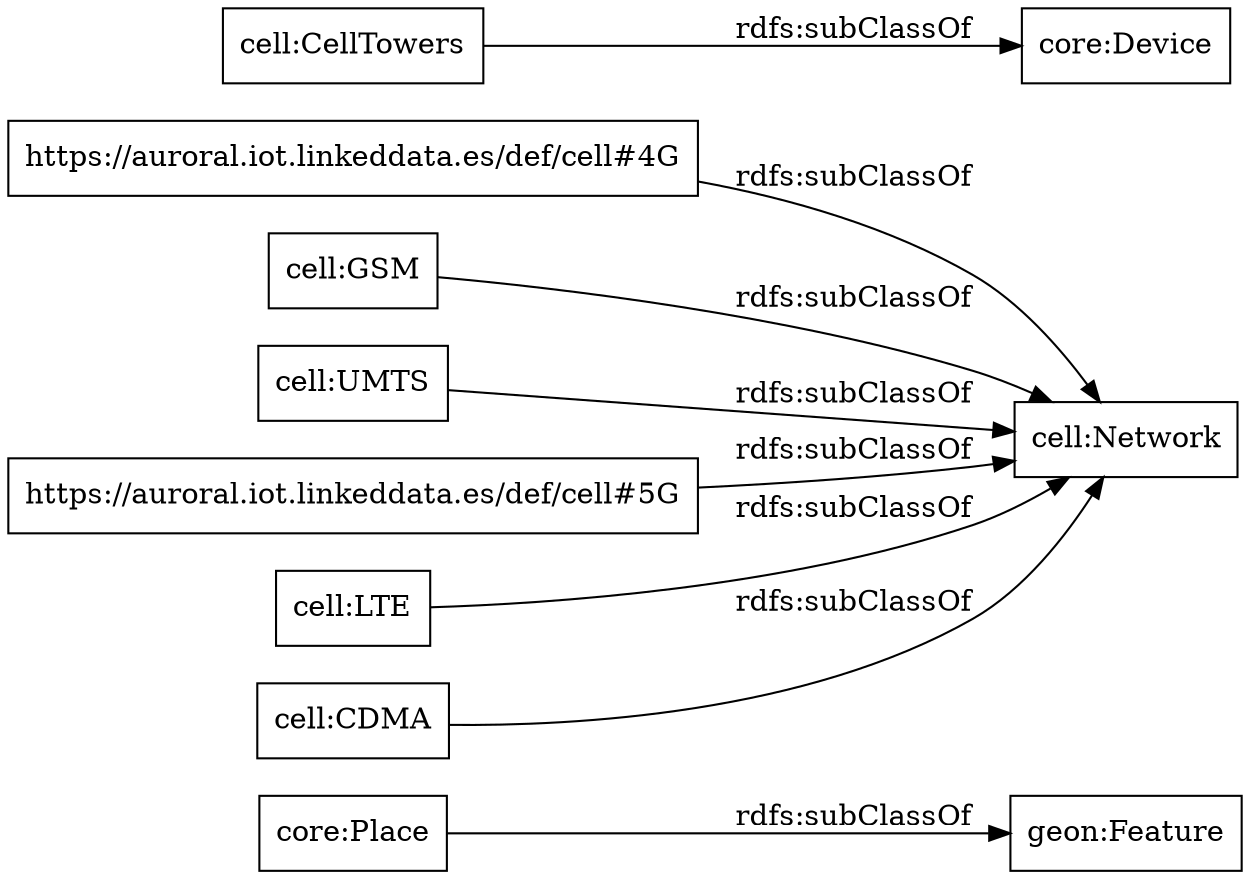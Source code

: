 digraph ar2dtool_diagram { 
rankdir=LR;
size="1000"
node [shape = rectangle, color="black"]; "core:Place" "https://auroral.iot.linkeddata.es/def/cell#4G" "cell:GSM" "cell:CellTowers" "cell:UMTS" "https://auroral.iot.linkeddata.es/def/cell#5G" "geon:Feature" "cell:Network" "cell:LTE" "cell:CDMA" "core:Device" ; /*classes style*/
	"https://auroral.iot.linkeddata.es/def/cell#4G" -> "cell:Network" [ label = "rdfs:subClassOf" ];
	"cell:LTE" -> "cell:Network" [ label = "rdfs:subClassOf" ];
	"core:Place" -> "geon:Feature" [ label = "rdfs:subClassOf" ];
	"cell:UMTS" -> "cell:Network" [ label = "rdfs:subClassOf" ];
	"cell:CDMA" -> "cell:Network" [ label = "rdfs:subClassOf" ];
	"https://auroral.iot.linkeddata.es/def/cell#5G" -> "cell:Network" [ label = "rdfs:subClassOf" ];
	"cell:CellTowers" -> "core:Device" [ label = "rdfs:subClassOf" ];
	"cell:GSM" -> "cell:Network" [ label = "rdfs:subClassOf" ];

}
